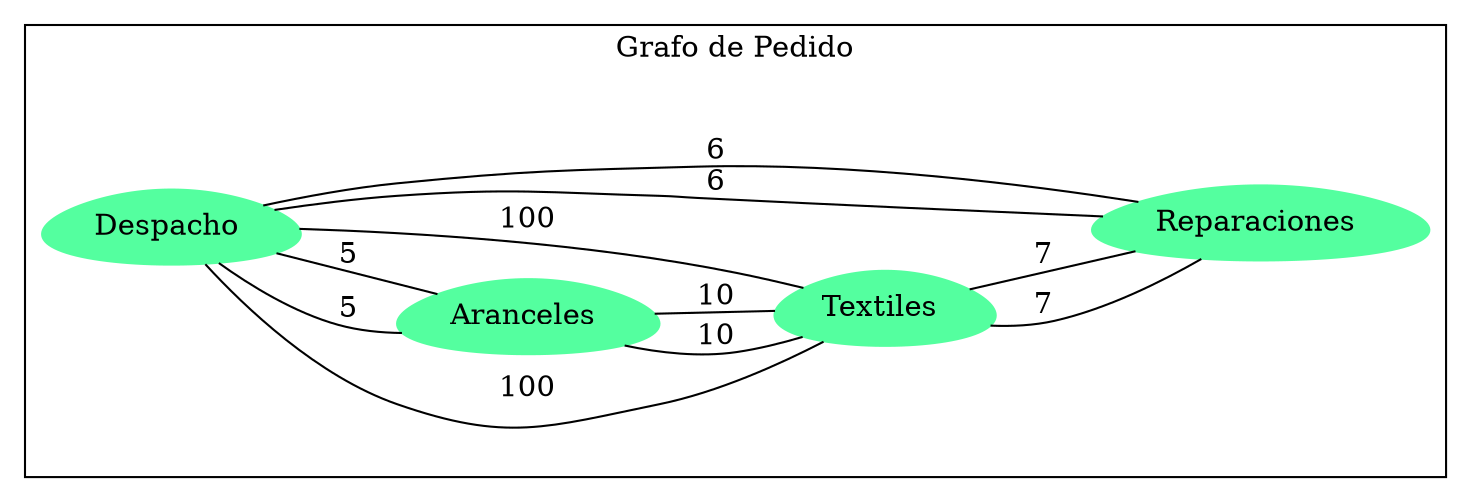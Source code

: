 graph G {
rankdir = LR; 
subgraph cluster_1 { 
node [color=seagreen1, style=filled, shape=egg]; 
nDespacho[label="Despacho "] 
nAranceles[label="Aranceles "] 
nTextiles[label="Textiles "] 
nReparaciones[label="Reparaciones "] 
nDespacho -- nAranceles[label=5]
nDespacho -- nReparaciones[label=6]
nDespacho -- nTextiles[label=100]
nAranceles -- nDespacho[label=5]
nAranceles -- nTextiles[label=10]
nTextiles -- nDespacho[label=100]
nTextiles -- nAranceles[label=10]
nTextiles -- nReparaciones[label=7]
nReparaciones -- nDespacho[label=6]
nReparaciones -- nTextiles[label=7]
label = "Grafo de Pedido";
}
}
